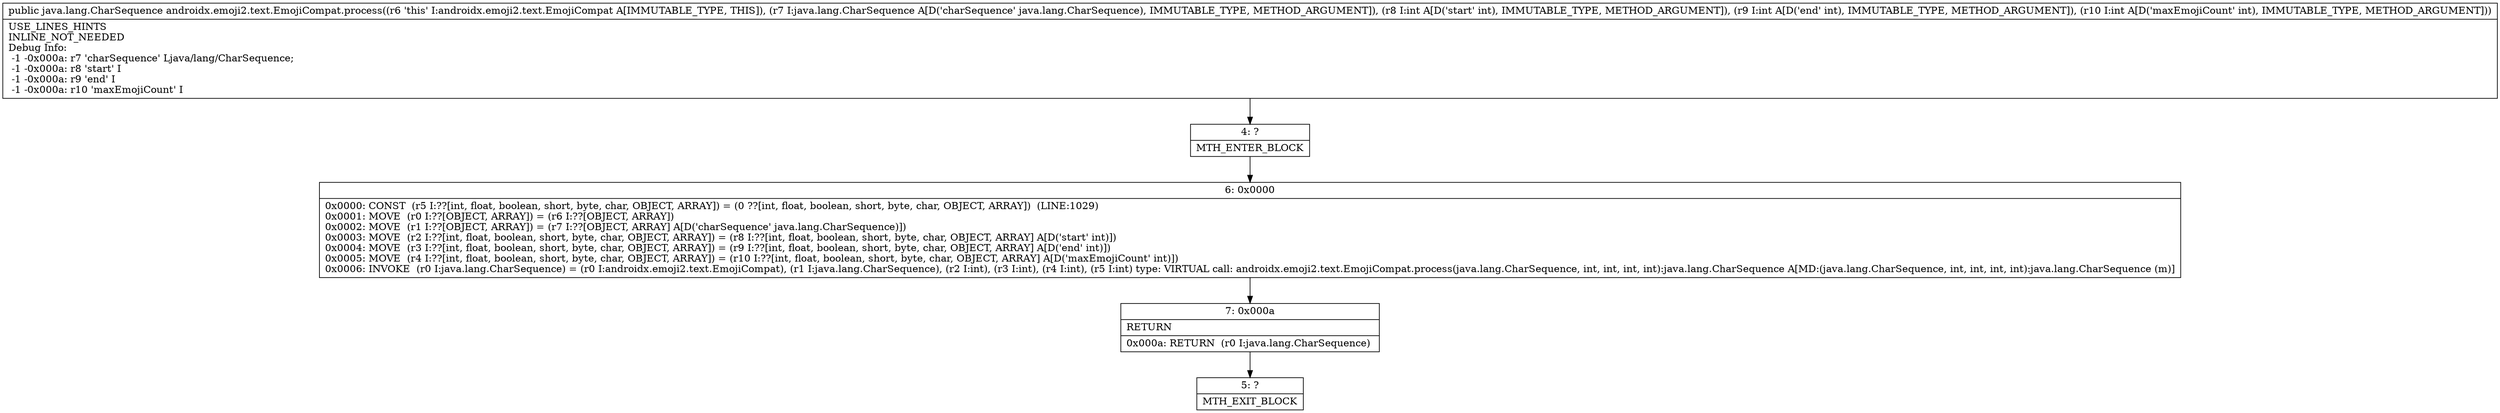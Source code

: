 digraph "CFG forandroidx.emoji2.text.EmojiCompat.process(Ljava\/lang\/CharSequence;III)Ljava\/lang\/CharSequence;" {
Node_4 [shape=record,label="{4\:\ ?|MTH_ENTER_BLOCK\l}"];
Node_6 [shape=record,label="{6\:\ 0x0000|0x0000: CONST  (r5 I:??[int, float, boolean, short, byte, char, OBJECT, ARRAY]) = (0 ??[int, float, boolean, short, byte, char, OBJECT, ARRAY])  (LINE:1029)\l0x0001: MOVE  (r0 I:??[OBJECT, ARRAY]) = (r6 I:??[OBJECT, ARRAY]) \l0x0002: MOVE  (r1 I:??[OBJECT, ARRAY]) = (r7 I:??[OBJECT, ARRAY] A[D('charSequence' java.lang.CharSequence)]) \l0x0003: MOVE  (r2 I:??[int, float, boolean, short, byte, char, OBJECT, ARRAY]) = (r8 I:??[int, float, boolean, short, byte, char, OBJECT, ARRAY] A[D('start' int)]) \l0x0004: MOVE  (r3 I:??[int, float, boolean, short, byte, char, OBJECT, ARRAY]) = (r9 I:??[int, float, boolean, short, byte, char, OBJECT, ARRAY] A[D('end' int)]) \l0x0005: MOVE  (r4 I:??[int, float, boolean, short, byte, char, OBJECT, ARRAY]) = (r10 I:??[int, float, boolean, short, byte, char, OBJECT, ARRAY] A[D('maxEmojiCount' int)]) \l0x0006: INVOKE  (r0 I:java.lang.CharSequence) = (r0 I:androidx.emoji2.text.EmojiCompat), (r1 I:java.lang.CharSequence), (r2 I:int), (r3 I:int), (r4 I:int), (r5 I:int) type: VIRTUAL call: androidx.emoji2.text.EmojiCompat.process(java.lang.CharSequence, int, int, int, int):java.lang.CharSequence A[MD:(java.lang.CharSequence, int, int, int, int):java.lang.CharSequence (m)]\l}"];
Node_7 [shape=record,label="{7\:\ 0x000a|RETURN\l|0x000a: RETURN  (r0 I:java.lang.CharSequence) \l}"];
Node_5 [shape=record,label="{5\:\ ?|MTH_EXIT_BLOCK\l}"];
MethodNode[shape=record,label="{public java.lang.CharSequence androidx.emoji2.text.EmojiCompat.process((r6 'this' I:androidx.emoji2.text.EmojiCompat A[IMMUTABLE_TYPE, THIS]), (r7 I:java.lang.CharSequence A[D('charSequence' java.lang.CharSequence), IMMUTABLE_TYPE, METHOD_ARGUMENT]), (r8 I:int A[D('start' int), IMMUTABLE_TYPE, METHOD_ARGUMENT]), (r9 I:int A[D('end' int), IMMUTABLE_TYPE, METHOD_ARGUMENT]), (r10 I:int A[D('maxEmojiCount' int), IMMUTABLE_TYPE, METHOD_ARGUMENT]))  | USE_LINES_HINTS\lINLINE_NOT_NEEDED\lDebug Info:\l  \-1 \-0x000a: r7 'charSequence' Ljava\/lang\/CharSequence;\l  \-1 \-0x000a: r8 'start' I\l  \-1 \-0x000a: r9 'end' I\l  \-1 \-0x000a: r10 'maxEmojiCount' I\l}"];
MethodNode -> Node_4;Node_4 -> Node_6;
Node_6 -> Node_7;
Node_7 -> Node_5;
}

